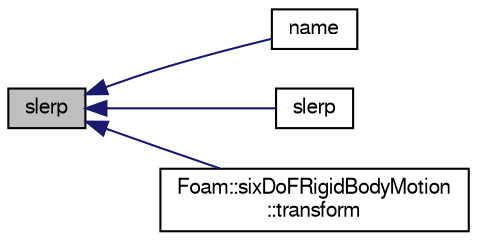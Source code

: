 digraph "slerp"
{
  bgcolor="transparent";
  edge [fontname="FreeSans",fontsize="10",labelfontname="FreeSans",labelfontsize="10"];
  node [fontname="FreeSans",fontsize="10",shape=record];
  rankdir="LR";
  Node119758 [label="slerp",height=0.2,width=0.4,color="black", fillcolor="grey75", style="filled", fontcolor="black"];
  Node119758 -> Node119759 [dir="back",color="midnightblue",fontsize="10",style="solid",fontname="FreeSans"];
  Node119759 [label="name",height=0.2,width=0.4,color="black",URL="$a21124.html#a4450437b1718a3a13fafc63a525e7ce3",tooltip="Return a string representation of a quaternion. "];
  Node119758 -> Node119760 [dir="back",color="midnightblue",fontsize="10",style="solid",fontname="FreeSans"];
  Node119760 [label="slerp",height=0.2,width=0.4,color="black",URL="$a21124.html#aff844207a9215bddc006930702973436",tooltip="Spherical linear interpolation of septernions. 0 for qa, 1 for qb. "];
  Node119758 -> Node119761 [dir="back",color="midnightblue",fontsize="10",style="solid",fontname="FreeSans"];
  Node119761 [label="Foam::sixDoFRigidBodyMotion\l::transform",height=0.2,width=0.4,color="black",URL="$a29530.html#a08c804944fe1140386a4e792447aca00",tooltip="Transform the given initial state pointField by the current. "];
}

